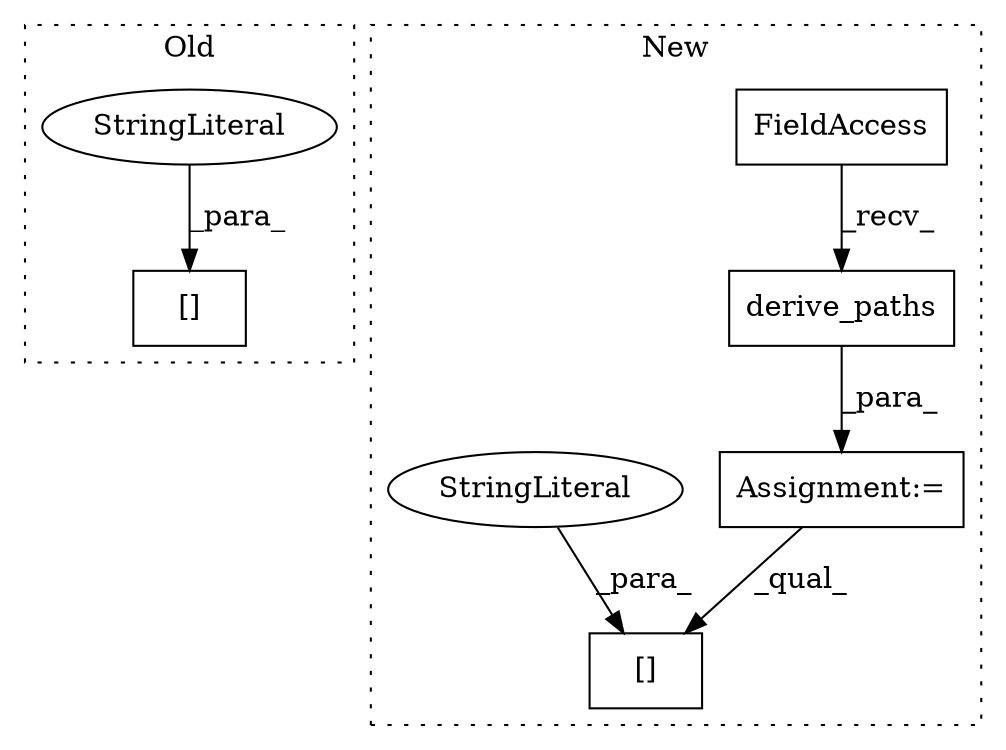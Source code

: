 digraph G {
subgraph cluster0 {
1 [label="[]" a="2" s="3173,3188" l="5,1" shape="box"];
3 [label="StringLiteral" a="45" s="3178" l="10" shape="ellipse"];
label = "Old";
style="dotted";
}
subgraph cluster1 {
2 [label="derive_paths" a="32" s="2883,2989" l="13,1" shape="box"];
4 [label="FieldAccess" a="22" s="2862" l="20" shape="box"];
5 [label="Assignment:=" a="7" s="2861" l="1" shape="box"];
6 [label="[]" a="2" s="3216,3240" l="14,1" shape="box"];
7 [label="StringLiteral" a="45" s="3230" l="10" shape="ellipse"];
label = "New";
style="dotted";
}
2 -> 5 [label="_para_"];
3 -> 1 [label="_para_"];
4 -> 2 [label="_recv_"];
5 -> 6 [label="_qual_"];
7 -> 6 [label="_para_"];
}